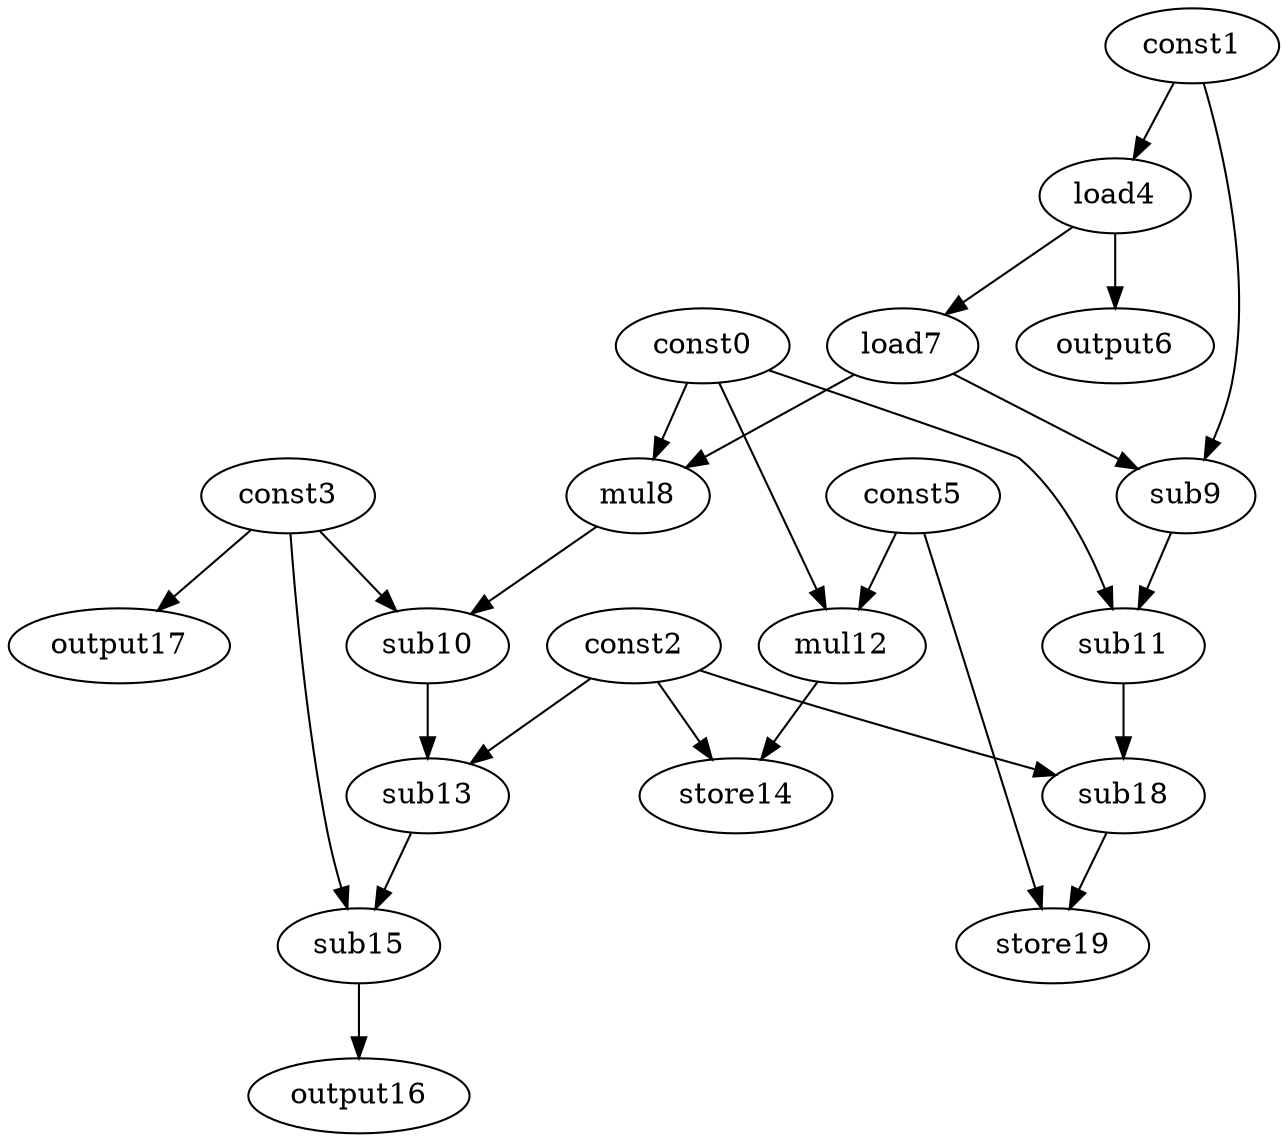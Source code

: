 digraph G { 
const0[opcode=const]; 
const1[opcode=const]; 
const2[opcode=const]; 
const3[opcode=const]; 
load4[opcode=load]; 
const5[opcode=const]; 
output6[opcode=output]; 
load7[opcode=load]; 
mul8[opcode=mul]; 
sub9[opcode=sub]; 
sub10[opcode=sub]; 
sub11[opcode=sub]; 
mul12[opcode=mul]; 
sub13[opcode=sub]; 
store14[opcode=store]; 
sub15[opcode=sub]; 
output16[opcode=output]; 
output17[opcode=output]; 
sub18[opcode=sub]; 
store19[opcode=store]; 
const1->load4[operand=0];
const0->mul12[operand=0];
const5->mul12[operand=1];
const3->output17[operand=0];
load4->output6[operand=0];
load4->load7[operand=0];
const2->store14[operand=0];
mul12->store14[operand=1];
const0->mul8[operand=0];
load7->mul8[operand=1];
const1->sub9[operand=0];
load7->sub9[operand=1];
mul8->sub10[operand=0];
const3->sub10[operand=1];
const0->sub11[operand=0];
sub9->sub11[operand=1];
sub10->sub13[operand=0];
const2->sub13[operand=1];
const2->sub18[operand=0];
sub11->sub18[operand=1];
const3->sub15[operand=0];
sub13->sub15[operand=1];
sub18->store19[operand=0];
const5->store19[operand=1];
sub15->output16[operand=0];
}
